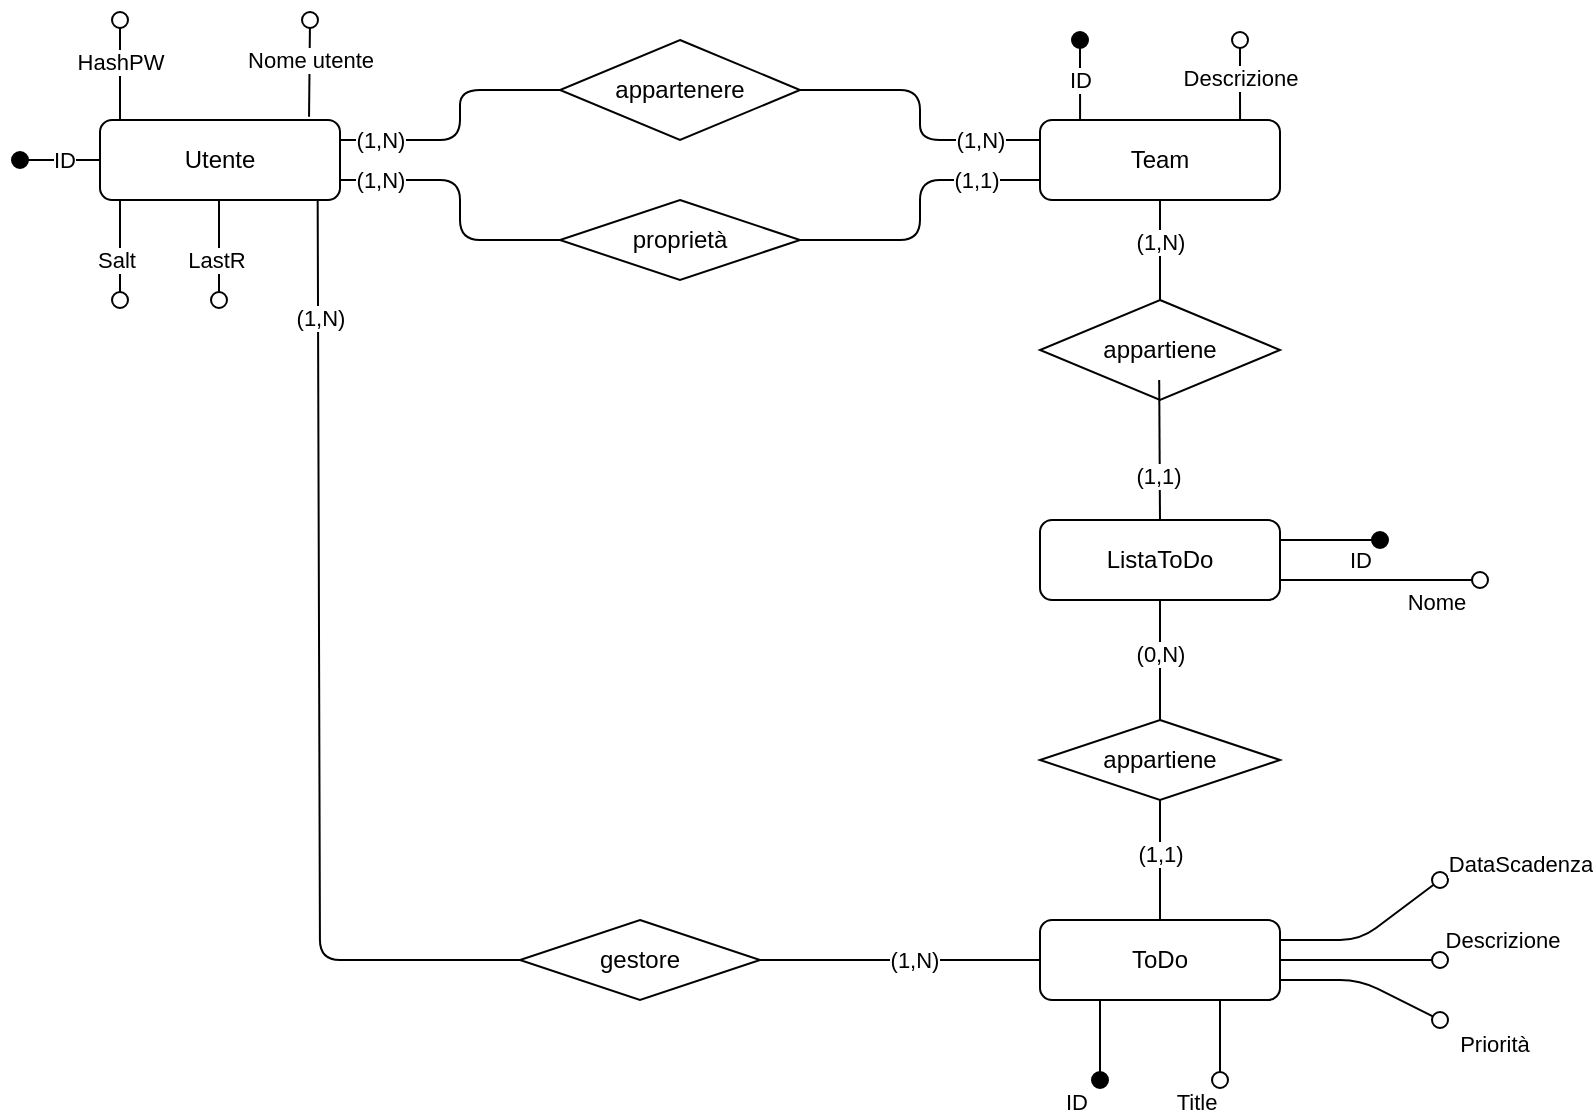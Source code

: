 <mxfile>
    <diagram id="0nmVXw1R6E6HJbPbJYO8" name="Page-1">
        <mxGraphModel dx="607" dy="326" grid="1" gridSize="10" guides="1" tooltips="1" connect="1" arrows="1" fold="1" page="1" pageScale="1" pageWidth="850" pageHeight="1100" math="0" shadow="0">
            <root>
                <mxCell id="0"/>
                <mxCell id="1" parent="0"/>
                <mxCell id="2" value="Utente" style="rounded=1;whiteSpace=wrap;html=1;gradientColor=none;shadow=0;glass=0;" parent="1" vertex="1">
                    <mxGeometry x="50" y="60" width="120" height="40" as="geometry"/>
                </mxCell>
                <mxCell id="6" value="ToDo" style="rounded=1;whiteSpace=wrap;html=1;gradientColor=none;shadow=0;glass=0;" parent="1" vertex="1">
                    <mxGeometry x="520" y="460" width="120" height="40" as="geometry"/>
                </mxCell>
                <mxCell id="7" value="" style="html=1;verticalAlign=bottom;labelBackgroundColor=none;endArrow=oval;endFill=1;endSize=8;exitX=0;exitY=0.5;exitDx=0;exitDy=0;" parent="1" source="2" edge="1">
                    <mxGeometry width="160" relative="1" as="geometry">
                        <mxPoint x="170" y="240" as="sourcePoint"/>
                        <mxPoint x="10" y="80" as="targetPoint"/>
                        <Array as="points"/>
                    </mxGeometry>
                </mxCell>
                <mxCell id="8" value="ID" style="edgeLabel;html=1;align=center;verticalAlign=middle;resizable=0;points=[];" parent="7" vertex="1" connectable="0">
                    <mxGeometry x="0.544" y="1" relative="1" as="geometry">
                        <mxPoint x="13" y="-1" as="offset"/>
                    </mxGeometry>
                </mxCell>
                <mxCell id="15" value="" style="html=1;verticalAlign=bottom;labelBackgroundColor=none;endArrow=oval;endFill=0;endSize=8;" parent="1" edge="1">
                    <mxGeometry width="160" relative="1" as="geometry">
                        <mxPoint x="60" y="60" as="sourcePoint"/>
                        <mxPoint x="60" y="10" as="targetPoint"/>
                    </mxGeometry>
                </mxCell>
                <mxCell id="16" value="HashPW" style="edgeLabel;html=1;align=center;verticalAlign=middle;resizable=0;points=[];" parent="15" vertex="1" connectable="0">
                    <mxGeometry x="0.584" y="-1" relative="1" as="geometry">
                        <mxPoint x="-1" y="10" as="offset"/>
                    </mxGeometry>
                </mxCell>
                <mxCell id="17" value="" style="html=1;verticalAlign=bottom;labelBackgroundColor=none;endArrow=oval;endFill=0;endSize=8;exitX=0.871;exitY=-0.04;exitDx=0;exitDy=0;exitPerimeter=0;" parent="1" source="2" edge="1">
                    <mxGeometry width="160" relative="1" as="geometry">
                        <mxPoint x="150" y="60" as="sourcePoint"/>
                        <mxPoint x="155" y="10" as="targetPoint"/>
                        <Array as="points"/>
                    </mxGeometry>
                </mxCell>
                <mxCell id="18" value="Nome utente" style="edgeLabel;html=1;align=center;verticalAlign=middle;resizable=0;points=[];" parent="17" vertex="1" connectable="0">
                    <mxGeometry x="0.584" y="-1" relative="1" as="geometry">
                        <mxPoint x="-1" y="10" as="offset"/>
                    </mxGeometry>
                </mxCell>
                <mxCell id="21" value="" style="html=1;verticalAlign=bottom;labelBackgroundColor=none;endArrow=oval;endFill=0;endSize=8;" parent="1" edge="1">
                    <mxGeometry width="160" relative="1" as="geometry">
                        <mxPoint x="60" y="100" as="sourcePoint"/>
                        <mxPoint x="60" y="150" as="targetPoint"/>
                    </mxGeometry>
                </mxCell>
                <mxCell id="22" value="Salt" style="edgeLabel;html=1;align=center;verticalAlign=middle;resizable=0;points=[];" parent="21" vertex="1" connectable="0">
                    <mxGeometry x="0.584" y="-1" relative="1" as="geometry">
                        <mxPoint x="-1" y="-10" as="offset"/>
                    </mxGeometry>
                </mxCell>
                <mxCell id="23" value="" style="html=1;verticalAlign=bottom;labelBackgroundColor=none;endArrow=oval;endFill=0;endSize=8;" parent="1" edge="1">
                    <mxGeometry width="160" relative="1" as="geometry">
                        <mxPoint x="109.5" y="100" as="sourcePoint"/>
                        <mxPoint x="109.5" y="150" as="targetPoint"/>
                    </mxGeometry>
                </mxCell>
                <mxCell id="24" value="LastR" style="edgeLabel;html=1;align=center;verticalAlign=middle;resizable=0;points=[];" parent="23" vertex="1" connectable="0">
                    <mxGeometry x="0.584" y="-1" relative="1" as="geometry">
                        <mxPoint x="-1" y="-10" as="offset"/>
                    </mxGeometry>
                </mxCell>
                <mxCell id="25" value="Team" style="rounded=1;whiteSpace=wrap;html=1;gradientColor=none;shadow=0;glass=0;" parent="1" vertex="1">
                    <mxGeometry x="520" y="60" width="120" height="40" as="geometry"/>
                </mxCell>
                <mxCell id="32" value="" style="html=1;verticalAlign=bottom;labelBackgroundColor=none;endArrow=oval;endFill=1;endSize=8;exitX=0.167;exitY=0;exitDx=0;exitDy=0;exitPerimeter=0;" parent="1" source="25" edge="1">
                    <mxGeometry width="160" relative="1" as="geometry">
                        <mxPoint x="560.0" y="20" as="sourcePoint"/>
                        <mxPoint x="540" y="20" as="targetPoint"/>
                        <Array as="points"/>
                    </mxGeometry>
                </mxCell>
                <mxCell id="33" value="ID" style="edgeLabel;html=1;align=center;verticalAlign=middle;resizable=0;points=[];" parent="32" vertex="1" connectable="0">
                    <mxGeometry x="0.544" y="1" relative="1" as="geometry">
                        <mxPoint x="1" y="11" as="offset"/>
                    </mxGeometry>
                </mxCell>
                <mxCell id="34" value="" style="html=1;verticalAlign=bottom;labelBackgroundColor=none;endArrow=oval;endFill=0;endSize=8;exitX=0.917;exitY=0;exitDx=0;exitDy=0;exitPerimeter=0;" parent="1" edge="1">
                    <mxGeometry width="160" relative="1" as="geometry">
                        <mxPoint x="620.04" y="60" as="sourcePoint"/>
                        <mxPoint x="620" y="20" as="targetPoint"/>
                        <Array as="points">
                            <mxPoint x="620" y="50"/>
                        </Array>
                    </mxGeometry>
                </mxCell>
                <mxCell id="35" value="Descrizione" style="edgeLabel;html=1;align=center;verticalAlign=middle;resizable=0;points=[];" parent="34" vertex="1" connectable="0">
                    <mxGeometry x="0.584" y="-1" relative="1" as="geometry">
                        <mxPoint x="-1" y="10" as="offset"/>
                    </mxGeometry>
                </mxCell>
                <mxCell id="36" value="appartiene" style="rhombus;whiteSpace=wrap;html=1;rounded=0;" parent="1" vertex="1">
                    <mxGeometry x="520" y="150" width="120" height="50" as="geometry"/>
                </mxCell>
                <mxCell id="37" value="appartenere" style="rhombus;whiteSpace=wrap;html=1;" parent="1" vertex="1">
                    <mxGeometry x="280" y="20" width="120" height="50" as="geometry"/>
                </mxCell>
                <mxCell id="38" value="gestore" style="rhombus;whiteSpace=wrap;html=1;" parent="1" vertex="1">
                    <mxGeometry x="260" y="460" width="120" height="40" as="geometry"/>
                </mxCell>
                <mxCell id="39" value="" style="endArrow=none;html=1;exitX=1;exitY=0.25;exitDx=0;exitDy=0;entryX=0;entryY=0.5;entryDx=0;entryDy=0;" parent="1" source="2" target="37" edge="1">
                    <mxGeometry width="50" height="50" relative="1" as="geometry">
                        <mxPoint x="340" y="160" as="sourcePoint"/>
                        <mxPoint x="390" y="110" as="targetPoint"/>
                        <Array as="points">
                            <mxPoint x="230" y="70"/>
                            <mxPoint x="230" y="45"/>
                        </Array>
                    </mxGeometry>
                </mxCell>
                <mxCell id="40" value="(1,N)" style="edgeLabel;html=1;align=center;verticalAlign=middle;resizable=0;points=[];" parent="39" vertex="1" connectable="0">
                    <mxGeometry x="0.188" y="1" relative="1" as="geometry">
                        <mxPoint x="-39" y="20" as="offset"/>
                    </mxGeometry>
                </mxCell>
                <mxCell id="41" value="" style="endArrow=none;html=1;entryX=0;entryY=0.25;entryDx=0;entryDy=0;exitX=1;exitY=0.5;exitDx=0;exitDy=0;" parent="1" source="37" target="25" edge="1">
                    <mxGeometry width="50" height="50" relative="1" as="geometry">
                        <mxPoint x="340" y="160" as="sourcePoint"/>
                        <mxPoint x="390" y="110" as="targetPoint"/>
                        <Array as="points">
                            <mxPoint x="460" y="45"/>
                            <mxPoint x="460" y="70"/>
                        </Array>
                    </mxGeometry>
                </mxCell>
                <mxCell id="42" value="(1,N)" style="edgeLabel;html=1;align=center;verticalAlign=middle;resizable=0;points=[];" parent="41" vertex="1" connectable="0">
                    <mxGeometry x="0.212" y="-3" relative="1" as="geometry">
                        <mxPoint x="27" y="-3" as="offset"/>
                    </mxGeometry>
                </mxCell>
                <mxCell id="43" value="" style="endArrow=none;html=1;exitX=0.907;exitY=1.007;exitDx=0;exitDy=0;entryX=0;entryY=0.5;entryDx=0;entryDy=0;exitPerimeter=0;" parent="1" source="2" target="38" edge="1">
                    <mxGeometry width="50" height="50" relative="1" as="geometry">
                        <mxPoint x="340" y="160" as="sourcePoint"/>
                        <mxPoint x="390" y="110" as="targetPoint"/>
                        <Array as="points">
                            <mxPoint x="160" y="480"/>
                        </Array>
                    </mxGeometry>
                </mxCell>
                <mxCell id="51" value="(1,N)" style="edgeLabel;html=1;align=center;verticalAlign=middle;resizable=0;points=[];" parent="43" vertex="1" connectable="0">
                    <mxGeometry x="0.396" relative="1" as="geometry">
                        <mxPoint y="-277" as="offset"/>
                    </mxGeometry>
                </mxCell>
                <mxCell id="46" value="" style="endArrow=none;html=1;exitX=1;exitY=0.5;exitDx=0;exitDy=0;entryX=0;entryY=0.5;entryDx=0;entryDy=0;" parent="1" source="38" target="6" edge="1">
                    <mxGeometry width="50" height="50" relative="1" as="geometry">
                        <mxPoint x="340" y="182" as="sourcePoint"/>
                        <mxPoint x="390" y="132" as="targetPoint"/>
                    </mxGeometry>
                </mxCell>
                <mxCell id="52" value="(1,N)" style="edgeLabel;html=1;align=center;verticalAlign=middle;resizable=0;points=[];" parent="46" vertex="1" connectable="0">
                    <mxGeometry x="0.355" y="-2" relative="1" as="geometry">
                        <mxPoint x="-18" y="-2" as="offset"/>
                    </mxGeometry>
                </mxCell>
                <mxCell id="47" value="" style="endArrow=none;html=1;exitX=0.5;exitY=0;exitDx=0;exitDy=0;entryX=0.5;entryY=1;entryDx=0;entryDy=0;" parent="1" source="36" target="25" edge="1">
                    <mxGeometry width="50" height="50" relative="1" as="geometry">
                        <mxPoint x="380" y="160" as="sourcePoint"/>
                        <mxPoint x="430" y="110" as="targetPoint"/>
                    </mxGeometry>
                </mxCell>
                <mxCell id="49" value="(1,N)" style="edgeLabel;html=1;align=center;verticalAlign=middle;resizable=0;points=[];" parent="47" vertex="1" connectable="0">
                    <mxGeometry x="0.188" relative="1" as="geometry">
                        <mxPoint as="offset"/>
                    </mxGeometry>
                </mxCell>
                <mxCell id="48" value="" style="endArrow=none;html=1;exitX=0.5;exitY=0;exitDx=0;exitDy=0;entryX=0.5;entryY=1;entryDx=0;entryDy=0;" parent="1" source="61" edge="1">
                    <mxGeometry width="50" height="50" relative="1" as="geometry">
                        <mxPoint x="579.6" y="230" as="sourcePoint"/>
                        <mxPoint x="579.6" y="190" as="targetPoint"/>
                    </mxGeometry>
                </mxCell>
                <mxCell id="50" value="(1,1)" style="edgeLabel;html=1;align=center;verticalAlign=middle;resizable=0;points=[];" parent="48" vertex="1" connectable="0">
                    <mxGeometry x="-0.361" y="1" relative="1" as="geometry">
                        <mxPoint as="offset"/>
                    </mxGeometry>
                </mxCell>
                <mxCell id="55" value="proprietà" style="rhombus;whiteSpace=wrap;html=1;" parent="1" vertex="1">
                    <mxGeometry x="280" y="100" width="120" height="40" as="geometry"/>
                </mxCell>
                <mxCell id="56" value="" style="endArrow=none;html=1;exitX=1;exitY=0.75;exitDx=0;exitDy=0;entryX=0;entryY=0.5;entryDx=0;entryDy=0;" parent="1" source="2" target="55" edge="1">
                    <mxGeometry width="50" height="50" relative="1" as="geometry">
                        <mxPoint x="180" y="80" as="sourcePoint"/>
                        <mxPoint x="250" y="120" as="targetPoint"/>
                        <Array as="points">
                            <mxPoint x="190" y="90"/>
                            <mxPoint x="230" y="90"/>
                            <mxPoint x="230" y="120"/>
                        </Array>
                    </mxGeometry>
                </mxCell>
                <mxCell id="57" value="(1,N)" style="edgeLabel;html=1;align=center;verticalAlign=middle;resizable=0;points=[];" parent="56" vertex="1" connectable="0">
                    <mxGeometry x="0.188" y="1" relative="1" as="geometry">
                        <mxPoint x="-41" y="-23" as="offset"/>
                    </mxGeometry>
                </mxCell>
                <mxCell id="58" value="" style="endArrow=none;html=1;entryX=0;entryY=0.75;entryDx=0;entryDy=0;exitX=1;exitY=0.5;exitDx=0;exitDy=0;" parent="1" source="55" target="25" edge="1">
                    <mxGeometry width="50" height="50" relative="1" as="geometry">
                        <mxPoint x="390" y="55" as="sourcePoint"/>
                        <mxPoint x="490" y="80" as="targetPoint"/>
                        <Array as="points">
                            <mxPoint x="460" y="120"/>
                            <mxPoint x="460" y="90"/>
                        </Array>
                    </mxGeometry>
                </mxCell>
                <mxCell id="59" value="(1,1)" style="edgeLabel;html=1;align=center;verticalAlign=middle;resizable=0;points=[];" parent="58" vertex="1" connectable="0">
                    <mxGeometry x="0.212" y="-3" relative="1" as="geometry">
                        <mxPoint x="27" y="-3" as="offset"/>
                    </mxGeometry>
                </mxCell>
                <mxCell id="61" value="ListaToDo" style="rounded=1;whiteSpace=wrap;html=1;gradientColor=none;shadow=0;glass=0;" parent="1" vertex="1">
                    <mxGeometry x="520" y="260" width="120" height="40" as="geometry"/>
                </mxCell>
                <mxCell id="62" value="appartiene" style="rhombus;whiteSpace=wrap;html=1;" parent="1" vertex="1">
                    <mxGeometry x="520" y="360" width="120" height="40" as="geometry"/>
                </mxCell>
                <mxCell id="63" value="" style="endArrow=none;html=1;entryX=0.5;entryY=1;entryDx=0;entryDy=0;exitX=0.5;exitY=0;exitDx=0;exitDy=0;" parent="1" source="62" target="61" edge="1">
                    <mxGeometry width="50" height="50" relative="1" as="geometry">
                        <mxPoint x="500" y="310" as="sourcePoint"/>
                        <mxPoint x="550" y="260" as="targetPoint"/>
                    </mxGeometry>
                </mxCell>
                <mxCell id="65" value="(0,N)" style="edgeLabel;html=1;align=center;verticalAlign=middle;resizable=0;points=[];" parent="63" vertex="1" connectable="0">
                    <mxGeometry x="0.369" y="2" relative="1" as="geometry">
                        <mxPoint x="2" y="8" as="offset"/>
                    </mxGeometry>
                </mxCell>
                <mxCell id="64" value="" style="endArrow=none;html=1;entryX=0.5;entryY=1;entryDx=0;entryDy=0;exitX=0.5;exitY=0;exitDx=0;exitDy=0;" parent="1" source="6" target="62" edge="1">
                    <mxGeometry width="50" height="50" relative="1" as="geometry">
                        <mxPoint x="590" y="372" as="sourcePoint"/>
                        <mxPoint x="580" y="402" as="targetPoint"/>
                    </mxGeometry>
                </mxCell>
                <mxCell id="66" value="(1,1)" style="edgeLabel;html=1;align=center;verticalAlign=middle;resizable=0;points=[];" parent="64" vertex="1" connectable="0">
                    <mxGeometry x="0.306" y="2" relative="1" as="geometry">
                        <mxPoint x="2" y="6" as="offset"/>
                    </mxGeometry>
                </mxCell>
                <mxCell id="69" value="" style="html=1;verticalAlign=bottom;labelBackgroundColor=none;endArrow=oval;endFill=1;endSize=8;exitX=1;exitY=0.5;exitDx=0;exitDy=0;" parent="1" edge="1">
                    <mxGeometry width="160" relative="1" as="geometry">
                        <mxPoint x="640" y="270" as="sourcePoint"/>
                        <mxPoint x="690" y="270" as="targetPoint"/>
                        <Array as="points"/>
                    </mxGeometry>
                </mxCell>
                <mxCell id="70" value="ID" style="edgeLabel;html=1;align=center;verticalAlign=middle;resizable=0;points=[];" parent="69" vertex="1" connectable="0">
                    <mxGeometry x="0.544" y="1" relative="1" as="geometry">
                        <mxPoint x="1" y="11" as="offset"/>
                    </mxGeometry>
                </mxCell>
                <mxCell id="71" value="" style="html=1;verticalAlign=bottom;labelBackgroundColor=none;endArrow=oval;endFill=0;endSize=8;exitX=1;exitY=0.75;exitDx=0;exitDy=0;" parent="1" source="61" edge="1">
                    <mxGeometry width="160" relative="1" as="geometry">
                        <mxPoint x="720.04" y="340" as="sourcePoint"/>
                        <mxPoint x="740" y="290" as="targetPoint"/>
                        <Array as="points">
                            <mxPoint x="700" y="290"/>
                        </Array>
                    </mxGeometry>
                </mxCell>
                <mxCell id="72" value="Nome" style="edgeLabel;html=1;align=center;verticalAlign=middle;resizable=0;points=[];" parent="71" vertex="1" connectable="0">
                    <mxGeometry x="0.584" y="-1" relative="1" as="geometry">
                        <mxPoint x="-1" y="10" as="offset"/>
                    </mxGeometry>
                </mxCell>
                <mxCell id="73" value="" style="html=1;verticalAlign=bottom;labelBackgroundColor=none;endArrow=oval;endFill=1;endSize=8;exitX=0.25;exitY=1;exitDx=0;exitDy=0;" parent="1" source="6" edge="1">
                    <mxGeometry width="160" relative="1" as="geometry">
                        <mxPoint x="540" y="482" as="sourcePoint"/>
                        <mxPoint x="550" y="540" as="targetPoint"/>
                        <Array as="points"/>
                    </mxGeometry>
                </mxCell>
                <mxCell id="74" value="ID" style="edgeLabel;html=1;align=center;verticalAlign=middle;resizable=0;points=[];" parent="73" vertex="1" connectable="0">
                    <mxGeometry x="0.67" y="1" relative="1" as="geometry">
                        <mxPoint x="-13" y="17" as="offset"/>
                    </mxGeometry>
                </mxCell>
                <mxCell id="75" value="" style="html=1;verticalAlign=bottom;labelBackgroundColor=none;endArrow=oval;endFill=0;endSize=8;exitX=0.75;exitY=1;exitDx=0;exitDy=0;" parent="1" source="6" edge="1">
                    <mxGeometry width="160" relative="1" as="geometry">
                        <mxPoint x="610" y="470" as="sourcePoint"/>
                        <mxPoint x="610" y="540" as="targetPoint"/>
                        <Array as="points"/>
                    </mxGeometry>
                </mxCell>
                <mxCell id="107" value="Title" style="edgeLabel;html=1;align=center;verticalAlign=middle;resizable=0;points=[];" parent="75" vertex="1" connectable="0">
                    <mxGeometry x="0.67" y="1" relative="1" as="geometry">
                        <mxPoint x="-13" y="17" as="offset"/>
                    </mxGeometry>
                </mxCell>
                <mxCell id="77" value="" style="html=1;verticalAlign=bottom;labelBackgroundColor=none;endArrow=oval;endFill=0;endSize=8;exitX=1;exitY=0.5;exitDx=0;exitDy=0;" parent="1" source="6" edge="1">
                    <mxGeometry width="160" relative="1" as="geometry">
                        <mxPoint x="660" y="462" as="sourcePoint"/>
                        <mxPoint x="720" y="480" as="targetPoint"/>
                        <Array as="points">
                            <mxPoint x="680" y="480"/>
                        </Array>
                    </mxGeometry>
                </mxCell>
                <mxCell id="78" value="Descrizione" style="edgeLabel;html=1;align=center;verticalAlign=middle;resizable=0;points=[];" parent="77" vertex="1" connectable="0">
                    <mxGeometry x="0.54" y="-1" relative="1" as="geometry">
                        <mxPoint x="49" y="-11" as="offset"/>
                    </mxGeometry>
                </mxCell>
                <mxCell id="79" value="" style="html=1;verticalAlign=bottom;labelBackgroundColor=none;endArrow=oval;endFill=0;endSize=8;exitX=1;exitY=0.25;exitDx=0;exitDy=0;" parent="1" source="6" edge="1">
                    <mxGeometry width="160" relative="1" as="geometry">
                        <mxPoint x="670" y="440" as="sourcePoint"/>
                        <mxPoint x="720" y="440" as="targetPoint"/>
                        <Array as="points">
                            <mxPoint x="680" y="470"/>
                        </Array>
                    </mxGeometry>
                </mxCell>
                <mxCell id="80" value="DataScadenza" style="edgeLabel;html=1;align=center;verticalAlign=middle;resizable=0;points=[];rotation=0;" parent="79" vertex="1" connectable="0">
                    <mxGeometry x="0.55" y="-1" relative="1" as="geometry">
                        <mxPoint x="55" y="-21" as="offset"/>
                    </mxGeometry>
                </mxCell>
                <mxCell id="108" value="" style="html=1;verticalAlign=bottom;labelBackgroundColor=none;endArrow=oval;endFill=0;endSize=8;exitX=1;exitY=0.75;exitDx=0;exitDy=0;" parent="1" source="6" edge="1">
                    <mxGeometry width="160" relative="1" as="geometry">
                        <mxPoint x="660" y="490" as="sourcePoint"/>
                        <mxPoint x="720" y="510" as="targetPoint"/>
                        <Array as="points">
                            <mxPoint x="680" y="490"/>
                        </Array>
                    </mxGeometry>
                </mxCell>
                <mxCell id="109" value="Priorità" style="edgeLabel;html=1;align=center;verticalAlign=middle;resizable=0;points=[];" parent="108" vertex="1" connectable="0">
                    <mxGeometry x="0.54" y="-1" relative="1" as="geometry">
                        <mxPoint x="45" y="20" as="offset"/>
                    </mxGeometry>
                </mxCell>
            </root>
        </mxGraphModel>
    </diagram>
</mxfile>